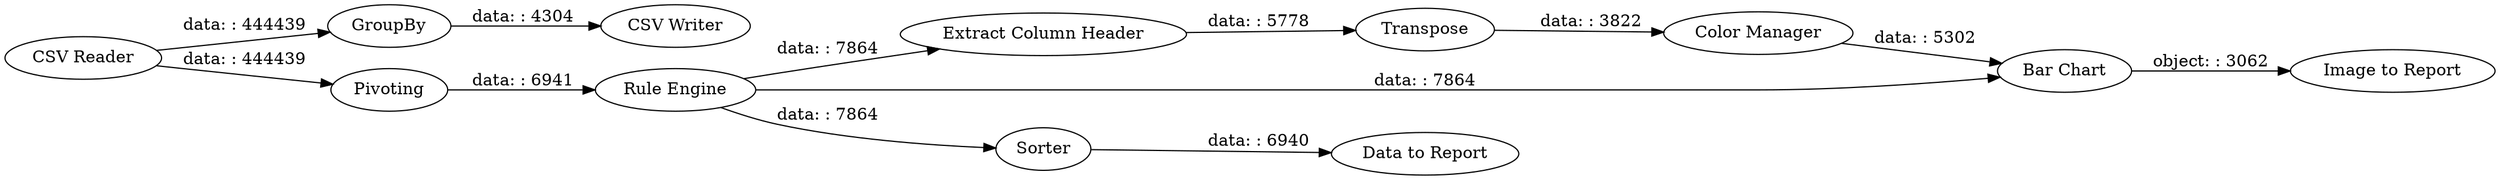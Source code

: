 digraph {
	"2720980200440683327_9" [label=Transpose]
	"2720980200440683327_15" [label="CSV Writer"]
	"2720980200440683327_6" [label="Color Manager"]
	"2720980200440683327_10" [label="Image to Report"]
	"2720980200440683327_17" [label="CSV Reader"]
	"2720980200440683327_16" [label=GroupBy]
	"2720980200440683327_12" [label="Rule Engine"]
	"2720980200440683327_2" [label=Pivoting]
	"2720980200440683327_11" [label="Data to Report"]
	"2720980200440683327_8" [label="Extract Column Header"]
	"2720980200440683327_7" [label="Bar Chart"]
	"2720980200440683327_4" [label=Sorter]
	"2720980200440683327_17" -> "2720980200440683327_16" [label="data: : 444439"]
	"2720980200440683327_16" -> "2720980200440683327_15" [label="data: : 4304"]
	"2720980200440683327_6" -> "2720980200440683327_7" [label="data: : 5302"]
	"2720980200440683327_8" -> "2720980200440683327_9" [label="data: : 5778"]
	"2720980200440683327_12" -> "2720980200440683327_7" [label="data: : 7864"]
	"2720980200440683327_12" -> "2720980200440683327_4" [label="data: : 7864"]
	"2720980200440683327_17" -> "2720980200440683327_2" [label="data: : 444439"]
	"2720980200440683327_4" -> "2720980200440683327_11" [label="data: : 6940"]
	"2720980200440683327_7" -> "2720980200440683327_10" [label="object: : 3062"]
	"2720980200440683327_12" -> "2720980200440683327_8" [label="data: : 7864"]
	"2720980200440683327_2" -> "2720980200440683327_12" [label="data: : 6941"]
	"2720980200440683327_9" -> "2720980200440683327_6" [label="data: : 3822"]
	rankdir=LR
}
